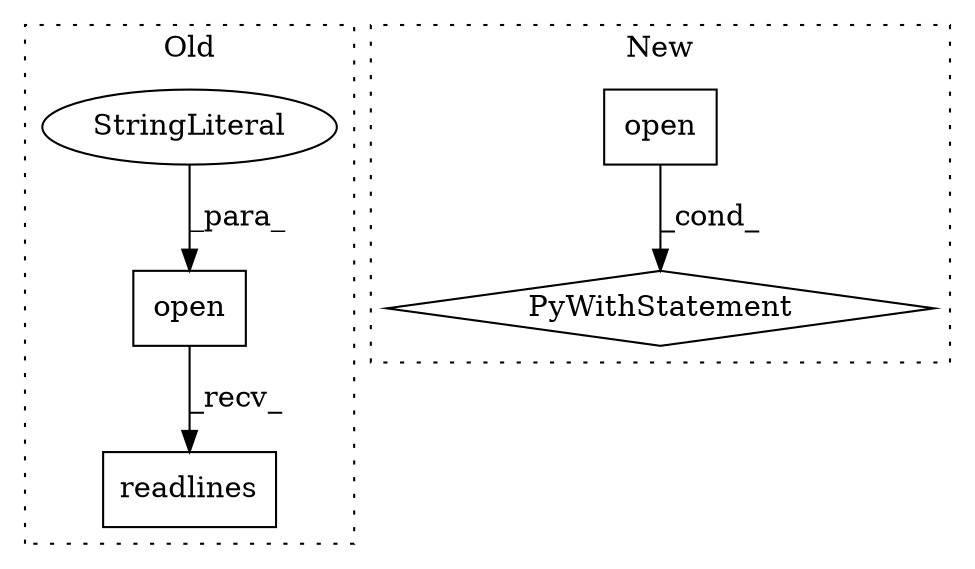 digraph G {
subgraph cluster0 {
1 [label="readlines" a="32" s="16181" l="11" shape="box"];
4 [label="open" a="32" s="16142,16159" l="5,1" shape="box"];
5 [label="StringLiteral" a="45" s="16147" l="8" shape="ellipse"];
label = "Old";
style="dotted";
}
subgraph cluster1 {
2 [label="open" a="32" s="16128,16149" l="5,1" shape="box"];
3 [label="PyWithStatement" a="104" s="16113,16150" l="10,2" shape="diamond"];
label = "New";
style="dotted";
}
2 -> 3 [label="_cond_"];
4 -> 1 [label="_recv_"];
5 -> 4 [label="_para_"];
}